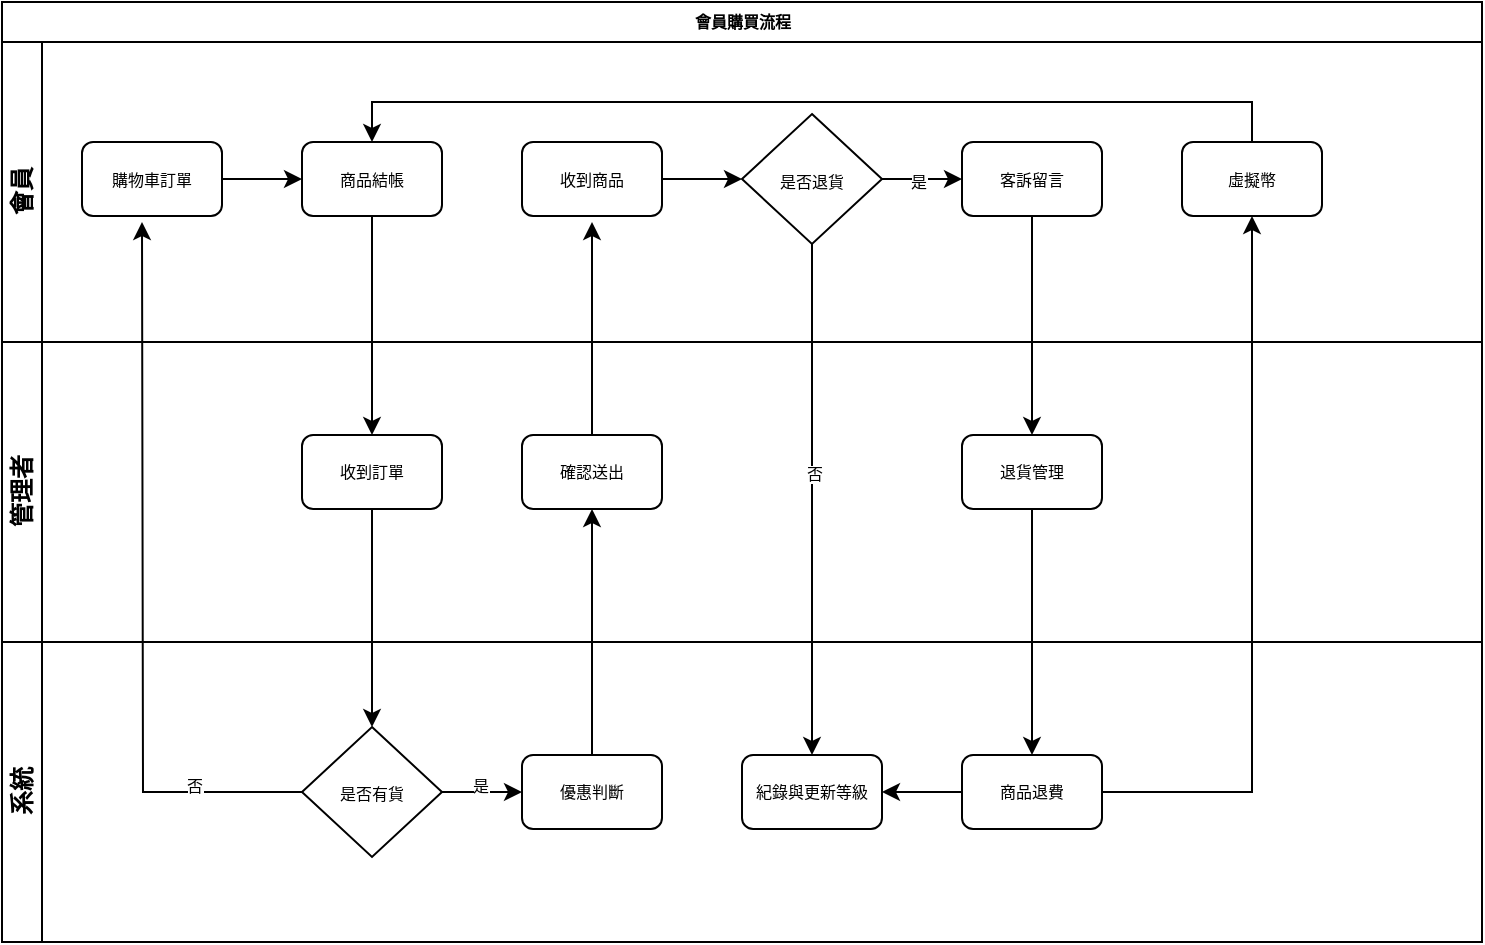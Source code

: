 <mxfile version="13.0.3" type="device" pages="2"><diagram name="會員結帳流程" id="c7488fd3-1785-93aa-aadb-54a6760d102a"><mxGraphModel dx="865" dy="506" grid="1" gridSize="10" guides="1" tooltips="1" connect="1" arrows="1" fold="1" page="1" pageScale="1" pageWidth="1100" pageHeight="850" background="#ffffff" math="0" shadow="0"><root><mxCell id="0"/><mxCell id="1" parent="0"/><mxCell id="2b4e8129b02d487f-1" value="會員購買流程" style="swimlane;html=1;childLayout=stackLayout;horizontal=1;startSize=20;horizontalStack=0;rounded=0;shadow=0;labelBackgroundColor=none;strokeWidth=1;fontFamily=Verdana;fontSize=8;align=center;" parent="1" vertex="1"><mxGeometry x="180" y="70" width="740" height="470" as="geometry"/></mxCell><mxCell id="2b4e8129b02d487f-2" value="會員" style="swimlane;html=1;startSize=20;horizontal=0;flipV=0;" parent="2b4e8129b02d487f-1" vertex="1"><mxGeometry y="20" width="740" height="150" as="geometry"/></mxCell><mxCell id="jpWK5YTzO2e2_mU3n1hf-10" style="edgeStyle=orthogonalEdgeStyle;rounded=0;orthogonalLoop=1;jettySize=auto;html=1;exitX=1;exitY=0.5;exitDx=0;exitDy=0;entryX=0;entryY=0.5;entryDx=0;entryDy=0;" parent="2b4e8129b02d487f-2" source="jpWK5YTzO2e2_mU3n1hf-9" target="2b4e8129b02d487f-6" edge="1"><mxGeometry relative="1" as="geometry"/></mxCell><mxCell id="jpWK5YTzO2e2_mU3n1hf-40" value="客訴留言" style="rounded=1;whiteSpace=wrap;html=1;shadow=0;labelBackgroundColor=none;strokeWidth=1;fontFamily=Verdana;fontSize=8;align=center;" parent="2b4e8129b02d487f-2" vertex="1"><mxGeometry x="480" y="50" width="70" height="37" as="geometry"/></mxCell><mxCell id="jpWK5YTzO2e2_mU3n1hf-41" style="edgeStyle=orthogonalEdgeStyle;rounded=0;orthogonalLoop=1;jettySize=auto;html=1;exitX=1;exitY=0.5;exitDx=0;exitDy=0;entryX=0;entryY=0.5;entryDx=0;entryDy=0;fontFamily=Verdana;fontSize=11;" parent="2b4e8129b02d487f-2" source="jpWK5YTzO2e2_mU3n1hf-32" target="jpWK5YTzO2e2_mU3n1hf-40" edge="1"><mxGeometry relative="1" as="geometry"/></mxCell><mxCell id="jpWK5YTzO2e2_mU3n1hf-44" value="是" style="edgeLabel;html=1;align=center;verticalAlign=middle;resizable=0;points=[];fontSize=8;fontFamily=Verdana;" parent="jpWK5YTzO2e2_mU3n1hf-41" vertex="1" connectable="0"><mxGeometry x="-0.108" y="-1" relative="1" as="geometry"><mxPoint as="offset"/></mxGeometry></mxCell><mxCell id="jpWK5YTzO2e2_mU3n1hf-32" value="&lt;font style=&quot;font-size: 8px&quot;&gt;是否退貨&lt;/font&gt;" style="rhombus;whiteSpace=wrap;html=1;" parent="2b4e8129b02d487f-2" vertex="1"><mxGeometry x="370" y="36" width="70" height="65" as="geometry"/></mxCell><mxCell id="jpWK5YTzO2e2_mU3n1hf-9" value="購物車訂單" style="rounded=1;whiteSpace=wrap;html=1;shadow=0;labelBackgroundColor=none;strokeWidth=1;fontFamily=Verdana;fontSize=8;align=center;" parent="2b4e8129b02d487f-2" vertex="1"><mxGeometry x="40" y="50.0" width="70" height="37" as="geometry"/></mxCell><mxCell id="2b4e8129b02d487f-6" value="商品結帳" style="rounded=1;whiteSpace=wrap;html=1;shadow=0;labelBackgroundColor=none;strokeWidth=1;fontFamily=Verdana;fontSize=8;align=center;" parent="2b4e8129b02d487f-2" vertex="1"><mxGeometry x="150" y="50.0" width="70" height="37" as="geometry"/></mxCell><mxCell id="jpWK5YTzO2e2_mU3n1hf-33" style="edgeStyle=orthogonalEdgeStyle;rounded=0;orthogonalLoop=1;jettySize=auto;html=1;entryX=0;entryY=0.5;entryDx=0;entryDy=0;fontFamily=Verdana;fontSize=8;" parent="2b4e8129b02d487f-2" source="jpWK5YTzO2e2_mU3n1hf-26" target="jpWK5YTzO2e2_mU3n1hf-32" edge="1"><mxGeometry relative="1" as="geometry"/></mxCell><mxCell id="jpWK5YTzO2e2_mU3n1hf-26" value="收到商品" style="rounded=1;whiteSpace=wrap;html=1;shadow=0;labelBackgroundColor=none;strokeWidth=1;fontFamily=Verdana;fontSize=8;align=center;" parent="2b4e8129b02d487f-2" vertex="1"><mxGeometry x="260" y="50" width="70" height="37" as="geometry"/></mxCell><mxCell id="icK4kKiYTOLAczeb83hW-1" style="edgeStyle=orthogonalEdgeStyle;rounded=0;orthogonalLoop=1;jettySize=auto;html=1;entryX=0.5;entryY=0;entryDx=0;entryDy=0;" edge="1" parent="2b4e8129b02d487f-2" source="jpWK5YTzO2e2_mU3n1hf-59" target="2b4e8129b02d487f-6"><mxGeometry relative="1" as="geometry"><Array as="points"><mxPoint x="625" y="30"/><mxPoint x="185" y="30"/></Array></mxGeometry></mxCell><mxCell id="jpWK5YTzO2e2_mU3n1hf-59" value="虛擬幣" style="rounded=1;whiteSpace=wrap;html=1;shadow=0;labelBackgroundColor=none;strokeWidth=1;fontFamily=Verdana;fontSize=8;align=center;" parent="2b4e8129b02d487f-2" vertex="1"><mxGeometry x="590" y="50" width="70" height="37" as="geometry"/></mxCell><mxCell id="2b4e8129b02d487f-3" value="管理者" style="swimlane;html=1;startSize=20;horizontal=0;" parent="2b4e8129b02d487f-1" vertex="1"><mxGeometry y="170" width="740" height="150" as="geometry"/></mxCell><mxCell id="jpWK5YTzO2e2_mU3n1hf-24" value="確認送出" style="rounded=1;whiteSpace=wrap;html=1;shadow=0;labelBackgroundColor=none;strokeWidth=1;fontFamily=Verdana;fontSize=8;align=center;" parent="2b4e8129b02d487f-3" vertex="1"><mxGeometry x="260" y="46.5" width="70" height="37" as="geometry"/></mxCell><mxCell id="jpWK5YTzO2e2_mU3n1hf-5" value="收到訂單" style="rounded=1;whiteSpace=wrap;html=1;shadow=0;labelBackgroundColor=none;strokeWidth=1;fontFamily=Verdana;fontSize=8;align=center;" parent="2b4e8129b02d487f-3" vertex="1"><mxGeometry x="150" y="46.5" width="70" height="37" as="geometry"/></mxCell><mxCell id="jpWK5YTzO2e2_mU3n1hf-42" value="退貨管理" style="rounded=1;whiteSpace=wrap;html=1;shadow=0;labelBackgroundColor=none;strokeWidth=1;fontFamily=Verdana;fontSize=8;align=center;" parent="2b4e8129b02d487f-3" vertex="1"><mxGeometry x="480" y="46.5" width="70" height="37" as="geometry"/></mxCell><mxCell id="2b4e8129b02d487f-4" value="系統" style="swimlane;html=1;startSize=20;horizontal=0;" parent="2b4e8129b02d487f-1" vertex="1"><mxGeometry y="320" width="740" height="150" as="geometry"/></mxCell><mxCell id="jpWK5YTzO2e2_mU3n1hf-23" style="edgeStyle=orthogonalEdgeStyle;rounded=0;orthogonalLoop=1;jettySize=auto;html=1;fontFamily=Verdana;fontSize=8;" parent="2b4e8129b02d487f-4" source="jpWK5YTzO2e2_mU3n1hf-8" target="jpWK5YTzO2e2_mU3n1hf-22" edge="1"><mxGeometry relative="1" as="geometry"/></mxCell><mxCell id="jpWK5YTzO2e2_mU3n1hf-36" value="是" style="edgeLabel;html=1;align=center;verticalAlign=middle;resizable=0;points=[];fontSize=8;fontFamily=Verdana;" parent="jpWK5YTzO2e2_mU3n1hf-23" vertex="1" connectable="0"><mxGeometry x="-0.067" y="-1" relative="1" as="geometry"><mxPoint y="-4" as="offset"/></mxGeometry></mxCell><mxCell id="jpWK5YTzO2e2_mU3n1hf-22" value="優惠判斷" style="rounded=1;whiteSpace=wrap;html=1;shadow=0;labelBackgroundColor=none;strokeWidth=1;fontFamily=Verdana;fontSize=8;align=center;" parent="2b4e8129b02d487f-4" vertex="1"><mxGeometry x="260" y="56.5" width="70" height="37" as="geometry"/></mxCell><mxCell id="jpWK5YTzO2e2_mU3n1hf-8" value="&lt;font style=&quot;font-size: 8px&quot;&gt;是否有貨&lt;/font&gt;" style="rhombus;whiteSpace=wrap;html=1;" parent="2b4e8129b02d487f-4" vertex="1"><mxGeometry x="150" y="42.5" width="70" height="65" as="geometry"/></mxCell><mxCell id="jpWK5YTzO2e2_mU3n1hf-35" value="紀錄與更新等級" style="rounded=1;whiteSpace=wrap;html=1;shadow=0;labelBackgroundColor=none;strokeWidth=1;fontFamily=Verdana;fontSize=8;align=center;" parent="2b4e8129b02d487f-4" vertex="1"><mxGeometry x="370" y="56.5" width="70" height="37" as="geometry"/></mxCell><mxCell id="34g9gmb6vD7JARxxYULS-1" style="edgeStyle=orthogonalEdgeStyle;rounded=0;orthogonalLoop=1;jettySize=auto;html=1;entryX=1;entryY=0.5;entryDx=0;entryDy=0;" edge="1" parent="2b4e8129b02d487f-4" source="jpWK5YTzO2e2_mU3n1hf-47" target="jpWK5YTzO2e2_mU3n1hf-35"><mxGeometry relative="1" as="geometry"/></mxCell><mxCell id="jpWK5YTzO2e2_mU3n1hf-47" value="商品退費" style="rounded=1;whiteSpace=wrap;html=1;shadow=0;labelBackgroundColor=none;strokeWidth=1;fontFamily=Verdana;fontSize=8;align=center;" parent="2b4e8129b02d487f-4" vertex="1"><mxGeometry x="480" y="56.5" width="70" height="37" as="geometry"/></mxCell><mxCell id="jpWK5YTzO2e2_mU3n1hf-11" style="edgeStyle=orthogonalEdgeStyle;rounded=0;orthogonalLoop=1;jettySize=auto;html=1;entryX=0.5;entryY=0;entryDx=0;entryDy=0;" parent="2b4e8129b02d487f-1" source="2b4e8129b02d487f-6" target="jpWK5YTzO2e2_mU3n1hf-5" edge="1"><mxGeometry relative="1" as="geometry"/></mxCell><mxCell id="jpWK5YTzO2e2_mU3n1hf-12" style="edgeStyle=orthogonalEdgeStyle;rounded=0;orthogonalLoop=1;jettySize=auto;html=1;entryX=0.5;entryY=0;entryDx=0;entryDy=0;" parent="2b4e8129b02d487f-1" source="jpWK5YTzO2e2_mU3n1hf-5" target="jpWK5YTzO2e2_mU3n1hf-8" edge="1"><mxGeometry relative="1" as="geometry"/></mxCell><mxCell id="jpWK5YTzO2e2_mU3n1hf-25" style="edgeStyle=orthogonalEdgeStyle;rounded=0;orthogonalLoop=1;jettySize=auto;html=1;entryX=0.5;entryY=1;entryDx=0;entryDy=0;fontFamily=Verdana;fontSize=8;" parent="2b4e8129b02d487f-1" source="jpWK5YTzO2e2_mU3n1hf-22" target="jpWK5YTzO2e2_mU3n1hf-24" edge="1"><mxGeometry relative="1" as="geometry"/></mxCell><mxCell id="jpWK5YTzO2e2_mU3n1hf-38" style="edgeStyle=orthogonalEdgeStyle;rounded=0;orthogonalLoop=1;jettySize=auto;html=1;exitX=0.5;exitY=1;exitDx=0;exitDy=0;entryX=0.5;entryY=0;entryDx=0;entryDy=0;fontFamily=Verdana;fontSize=11;" parent="2b4e8129b02d487f-1" source="jpWK5YTzO2e2_mU3n1hf-32" target="jpWK5YTzO2e2_mU3n1hf-35" edge="1"><mxGeometry relative="1" as="geometry"/></mxCell><mxCell id="jpWK5YTzO2e2_mU3n1hf-39" value="否" style="edgeLabel;html=1;align=center;verticalAlign=middle;resizable=0;points=[];fontSize=8;fontFamily=Verdana;" parent="jpWK5YTzO2e2_mU3n1hf-38" vertex="1" connectable="0"><mxGeometry x="-0.1" y="1" relative="1" as="geometry"><mxPoint as="offset"/></mxGeometry></mxCell><mxCell id="jpWK5YTzO2e2_mU3n1hf-43" style="edgeStyle=orthogonalEdgeStyle;rounded=0;orthogonalLoop=1;jettySize=auto;html=1;entryX=0.5;entryY=0;entryDx=0;entryDy=0;fontFamily=Verdana;fontSize=11;" parent="2b4e8129b02d487f-1" source="jpWK5YTzO2e2_mU3n1hf-40" target="jpWK5YTzO2e2_mU3n1hf-42" edge="1"><mxGeometry relative="1" as="geometry"/></mxCell><mxCell id="jpWK5YTzO2e2_mU3n1hf-49" style="edgeStyle=orthogonalEdgeStyle;rounded=0;orthogonalLoop=1;jettySize=auto;html=1;exitX=0.5;exitY=1;exitDx=0;exitDy=0;entryX=0.5;entryY=0;entryDx=0;entryDy=0;fontFamily=Verdana;fontSize=11;" parent="2b4e8129b02d487f-1" source="jpWK5YTzO2e2_mU3n1hf-42" target="jpWK5YTzO2e2_mU3n1hf-47" edge="1"><mxGeometry relative="1" as="geometry"/></mxCell><mxCell id="jpWK5YTzO2e2_mU3n1hf-60" style="edgeStyle=orthogonalEdgeStyle;rounded=0;orthogonalLoop=1;jettySize=auto;html=1;entryX=0.5;entryY=1;entryDx=0;entryDy=0;fontFamily=Verdana;fontSize=8;" parent="2b4e8129b02d487f-1" source="jpWK5YTzO2e2_mU3n1hf-47" target="jpWK5YTzO2e2_mU3n1hf-59" edge="1"><mxGeometry relative="1" as="geometry"/></mxCell><mxCell id="jpWK5YTzO2e2_mU3n1hf-13" style="edgeStyle=orthogonalEdgeStyle;rounded=0;orthogonalLoop=1;jettySize=auto;html=1;" parent="1" source="jpWK5YTzO2e2_mU3n1hf-8" edge="1"><mxGeometry relative="1" as="geometry"><mxPoint x="250" y="180" as="targetPoint"/></mxGeometry></mxCell><mxCell id="jpWK5YTzO2e2_mU3n1hf-14" value="否" style="edgeLabel;html=1;align=center;verticalAlign=middle;resizable=0;points=[];fontSize=8;" parent="jpWK5YTzO2e2_mU3n1hf-13" vertex="1" connectable="0"><mxGeometry x="-0.702" y="-3" relative="1" as="geometry"><mxPoint as="offset"/></mxGeometry></mxCell><mxCell id="jpWK5YTzO2e2_mU3n1hf-28" style="edgeStyle=orthogonalEdgeStyle;rounded=0;orthogonalLoop=1;jettySize=auto;html=1;fontFamily=Verdana;fontSize=8;" parent="1" source="jpWK5YTzO2e2_mU3n1hf-24" edge="1"><mxGeometry relative="1" as="geometry"><mxPoint x="475" y="180" as="targetPoint"/></mxGeometry></mxCell></root></mxGraphModel></diagram><diagram id="-vm2PDZT9GRq24J9Xy1N" name="優惠設定流程"><mxGraphModel dx="865" dy="506" grid="1" gridSize="10" guides="1" tooltips="1" connect="1" arrows="1" fold="1" page="1" pageScale="1" pageWidth="827" pageHeight="1169" math="0" shadow="0"><root><mxCell id="AUjTKuplgpGbX8rgthR2-0"/><mxCell id="AUjTKuplgpGbX8rgthR2-1" parent="AUjTKuplgpGbX8rgthR2-0"/><mxCell id="bnnVKaxKzShkAsVBZnh_-0" value="優惠設定流程" style="swimlane;html=1;childLayout=stackLayout;horizontal=1;startSize=20;horizontalStack=0;rounded=0;shadow=0;labelBackgroundColor=none;strokeWidth=1;fontFamily=Verdana;fontSize=8;align=center;" vertex="1" parent="AUjTKuplgpGbX8rgthR2-1"><mxGeometry x="130" y="70" width="530" height="470" as="geometry"/></mxCell><mxCell id="YWTteyx1v7ju7gFwrXL6-1" style="edgeStyle=orthogonalEdgeStyle;rounded=0;orthogonalLoop=1;jettySize=auto;html=1;entryX=0.5;entryY=0;entryDx=0;entryDy=0;" edge="1" parent="bnnVKaxKzShkAsVBZnh_-0"><mxGeometry relative="1" as="geometry"><mxPoint x="125" y="107" as="sourcePoint"/><mxPoint x="125" y="216.5" as="targetPoint"/></mxGeometry></mxCell><mxCell id="YWTteyx1v7ju7gFwrXL6-2" style="edgeStyle=orthogonalEdgeStyle;rounded=0;orthogonalLoop=1;jettySize=auto;html=1;entryX=0.5;entryY=0;entryDx=0;entryDy=0;" edge="1" parent="bnnVKaxKzShkAsVBZnh_-0"><mxGeometry relative="1" as="geometry"><mxPoint x="125" y="253.5" as="sourcePoint"/><mxPoint x="125" y="376.5" as="targetPoint"/></mxGeometry></mxCell><mxCell id="YWTteyx1v7ju7gFwrXL6-5" style="edgeStyle=orthogonalEdgeStyle;rounded=0;orthogonalLoop=1;jettySize=auto;html=1;entryX=0.5;entryY=1;entryDx=0;entryDy=0;" edge="1" parent="bnnVKaxKzShkAsVBZnh_-0" source="bnnVKaxKzShkAsVBZnh_-21" target="bnnVKaxKzShkAsVBZnh_-7"><mxGeometry relative="1" as="geometry"/></mxCell><mxCell id="YWTteyx1v7ju7gFwrXL6-6" style="edgeStyle=orthogonalEdgeStyle;rounded=0;orthogonalLoop=1;jettySize=auto;html=1;entryX=0.5;entryY=0;entryDx=0;entryDy=0;" edge="1" parent="bnnVKaxKzShkAsVBZnh_-0" source="bnnVKaxKzShkAsVBZnh_-7" target="bnnVKaxKzShkAsVBZnh_-14"><mxGeometry relative="1" as="geometry"/></mxCell><mxCell id="YWTteyx1v7ju7gFwrXL6-7" style="edgeStyle=orthogonalEdgeStyle;rounded=0;orthogonalLoop=1;jettySize=auto;html=1;exitX=0.5;exitY=1;exitDx=0;exitDy=0;entryX=0.5;entryY=0;entryDx=0;entryDy=0;" edge="1" parent="bnnVKaxKzShkAsVBZnh_-0" source="bnnVKaxKzShkAsVBZnh_-14" target="bnnVKaxKzShkAsVBZnh_-23"><mxGeometry relative="1" as="geometry"/></mxCell><mxCell id="YWTteyx1v7ju7gFwrXL6-8" style="edgeStyle=orthogonalEdgeStyle;rounded=0;orthogonalLoop=1;jettySize=auto;html=1;entryX=0.5;entryY=0;entryDx=0;entryDy=0;" edge="1" parent="bnnVKaxKzShkAsVBZnh_-0" source="bnnVKaxKzShkAsVBZnh_-23"><mxGeometry relative="1" as="geometry"><mxPoint x="125" y="70" as="targetPoint"/><Array as="points"><mxPoint x="480" y="395"/><mxPoint x="480" y="50"/><mxPoint x="125" y="50"/></Array></mxGeometry></mxCell><mxCell id="bnnVKaxKzShkAsVBZnh_-1" value="會員" style="swimlane;html=1;startSize=20;horizontal=0;flipV=0;" vertex="1" parent="bnnVKaxKzShkAsVBZnh_-0"><mxGeometry y="20" width="530" height="150" as="geometry"/></mxCell><mxCell id="bnnVKaxKzShkAsVBZnh_-7" value="會員等級" style="rounded=1;whiteSpace=wrap;html=1;shadow=0;labelBackgroundColor=none;strokeWidth=1;fontFamily=Verdana;fontSize=8;align=center;" vertex="1" parent="bnnVKaxKzShkAsVBZnh_-1"><mxGeometry x="190" y="50.0" width="70" height="37" as="geometry"/></mxCell><mxCell id="bnnVKaxKzShkAsVBZnh_-3" value="消費總額" style="rounded=1;whiteSpace=wrap;html=1;shadow=0;labelBackgroundColor=none;strokeWidth=1;fontFamily=Verdana;fontSize=8;align=center;" vertex="1" parent="bnnVKaxKzShkAsVBZnh_-1"><mxGeometry x="87" y="50" width="70" height="37" as="geometry"/></mxCell><mxCell id="bnnVKaxKzShkAsVBZnh_-12" value="管理者" style="swimlane;html=1;startSize=20;horizontal=0;" vertex="1" parent="bnnVKaxKzShkAsVBZnh_-0"><mxGeometry y="170" width="530" height="150" as="geometry"/></mxCell><mxCell id="t8M10_4rdmJhcqhrqaWq-1" value="等級升級設定" style="rounded=1;whiteSpace=wrap;html=1;shadow=0;labelBackgroundColor=none;strokeWidth=1;fontFamily=Verdana;fontSize=8;align=center;" vertex="1" parent="bnnVKaxKzShkAsVBZnh_-12"><mxGeometry x="87" y="46.5" width="70" height="37" as="geometry"/></mxCell><mxCell id="bnnVKaxKzShkAsVBZnh_-14" value="打折設定" style="rounded=1;whiteSpace=wrap;html=1;shadow=0;labelBackgroundColor=none;strokeWidth=1;fontFamily=Verdana;fontSize=8;align=center;" vertex="1" parent="bnnVKaxKzShkAsVBZnh_-12"><mxGeometry x="300" y="46.5" width="70" height="37" as="geometry"/></mxCell><mxCell id="bnnVKaxKzShkAsVBZnh_-16" value="系統" style="swimlane;html=1;startSize=20;horizontal=0;" vertex="1" parent="bnnVKaxKzShkAsVBZnh_-0"><mxGeometry y="320" width="530" height="150" as="geometry"/></mxCell><mxCell id="bnnVKaxKzShkAsVBZnh_-23" value="商品優惠計算" style="rounded=1;whiteSpace=wrap;html=1;shadow=0;labelBackgroundColor=none;strokeWidth=1;fontFamily=Verdana;fontSize=8;align=center;" vertex="1" parent="bnnVKaxKzShkAsVBZnh_-16"><mxGeometry x="300" y="56.5" width="70" height="37" as="geometry"/></mxCell><mxCell id="bnnVKaxKzShkAsVBZnh_-21" value="紀錄與更新等級" style="rounded=1;whiteSpace=wrap;html=1;shadow=0;labelBackgroundColor=none;strokeWidth=1;fontFamily=Verdana;fontSize=8;align=center;" vertex="1" parent="bnnVKaxKzShkAsVBZnh_-16"><mxGeometry x="190" y="56.5" width="70" height="37" as="geometry"/></mxCell><mxCell id="YWTteyx1v7ju7gFwrXL6-3" style="edgeStyle=orthogonalEdgeStyle;rounded=0;orthogonalLoop=1;jettySize=auto;html=1;entryX=0;entryY=0.5;entryDx=0;entryDy=0;" edge="1" parent="bnnVKaxKzShkAsVBZnh_-16" target="bnnVKaxKzShkAsVBZnh_-21"><mxGeometry relative="1" as="geometry"><mxPoint x="160" y="75.0" as="sourcePoint"/></mxGeometry></mxCell><mxCell id="bnnVKaxKzShkAsVBZnh_-19" value="會員升級判斷" style="rounded=1;whiteSpace=wrap;html=1;shadow=0;labelBackgroundColor=none;strokeWidth=1;fontFamily=Verdana;fontSize=8;align=center;" vertex="1" parent="bnnVKaxKzShkAsVBZnh_-16"><mxGeometry x="87" y="56.5" width="70" height="37" as="geometry"/></mxCell></root></mxGraphModel></diagram></mxfile>